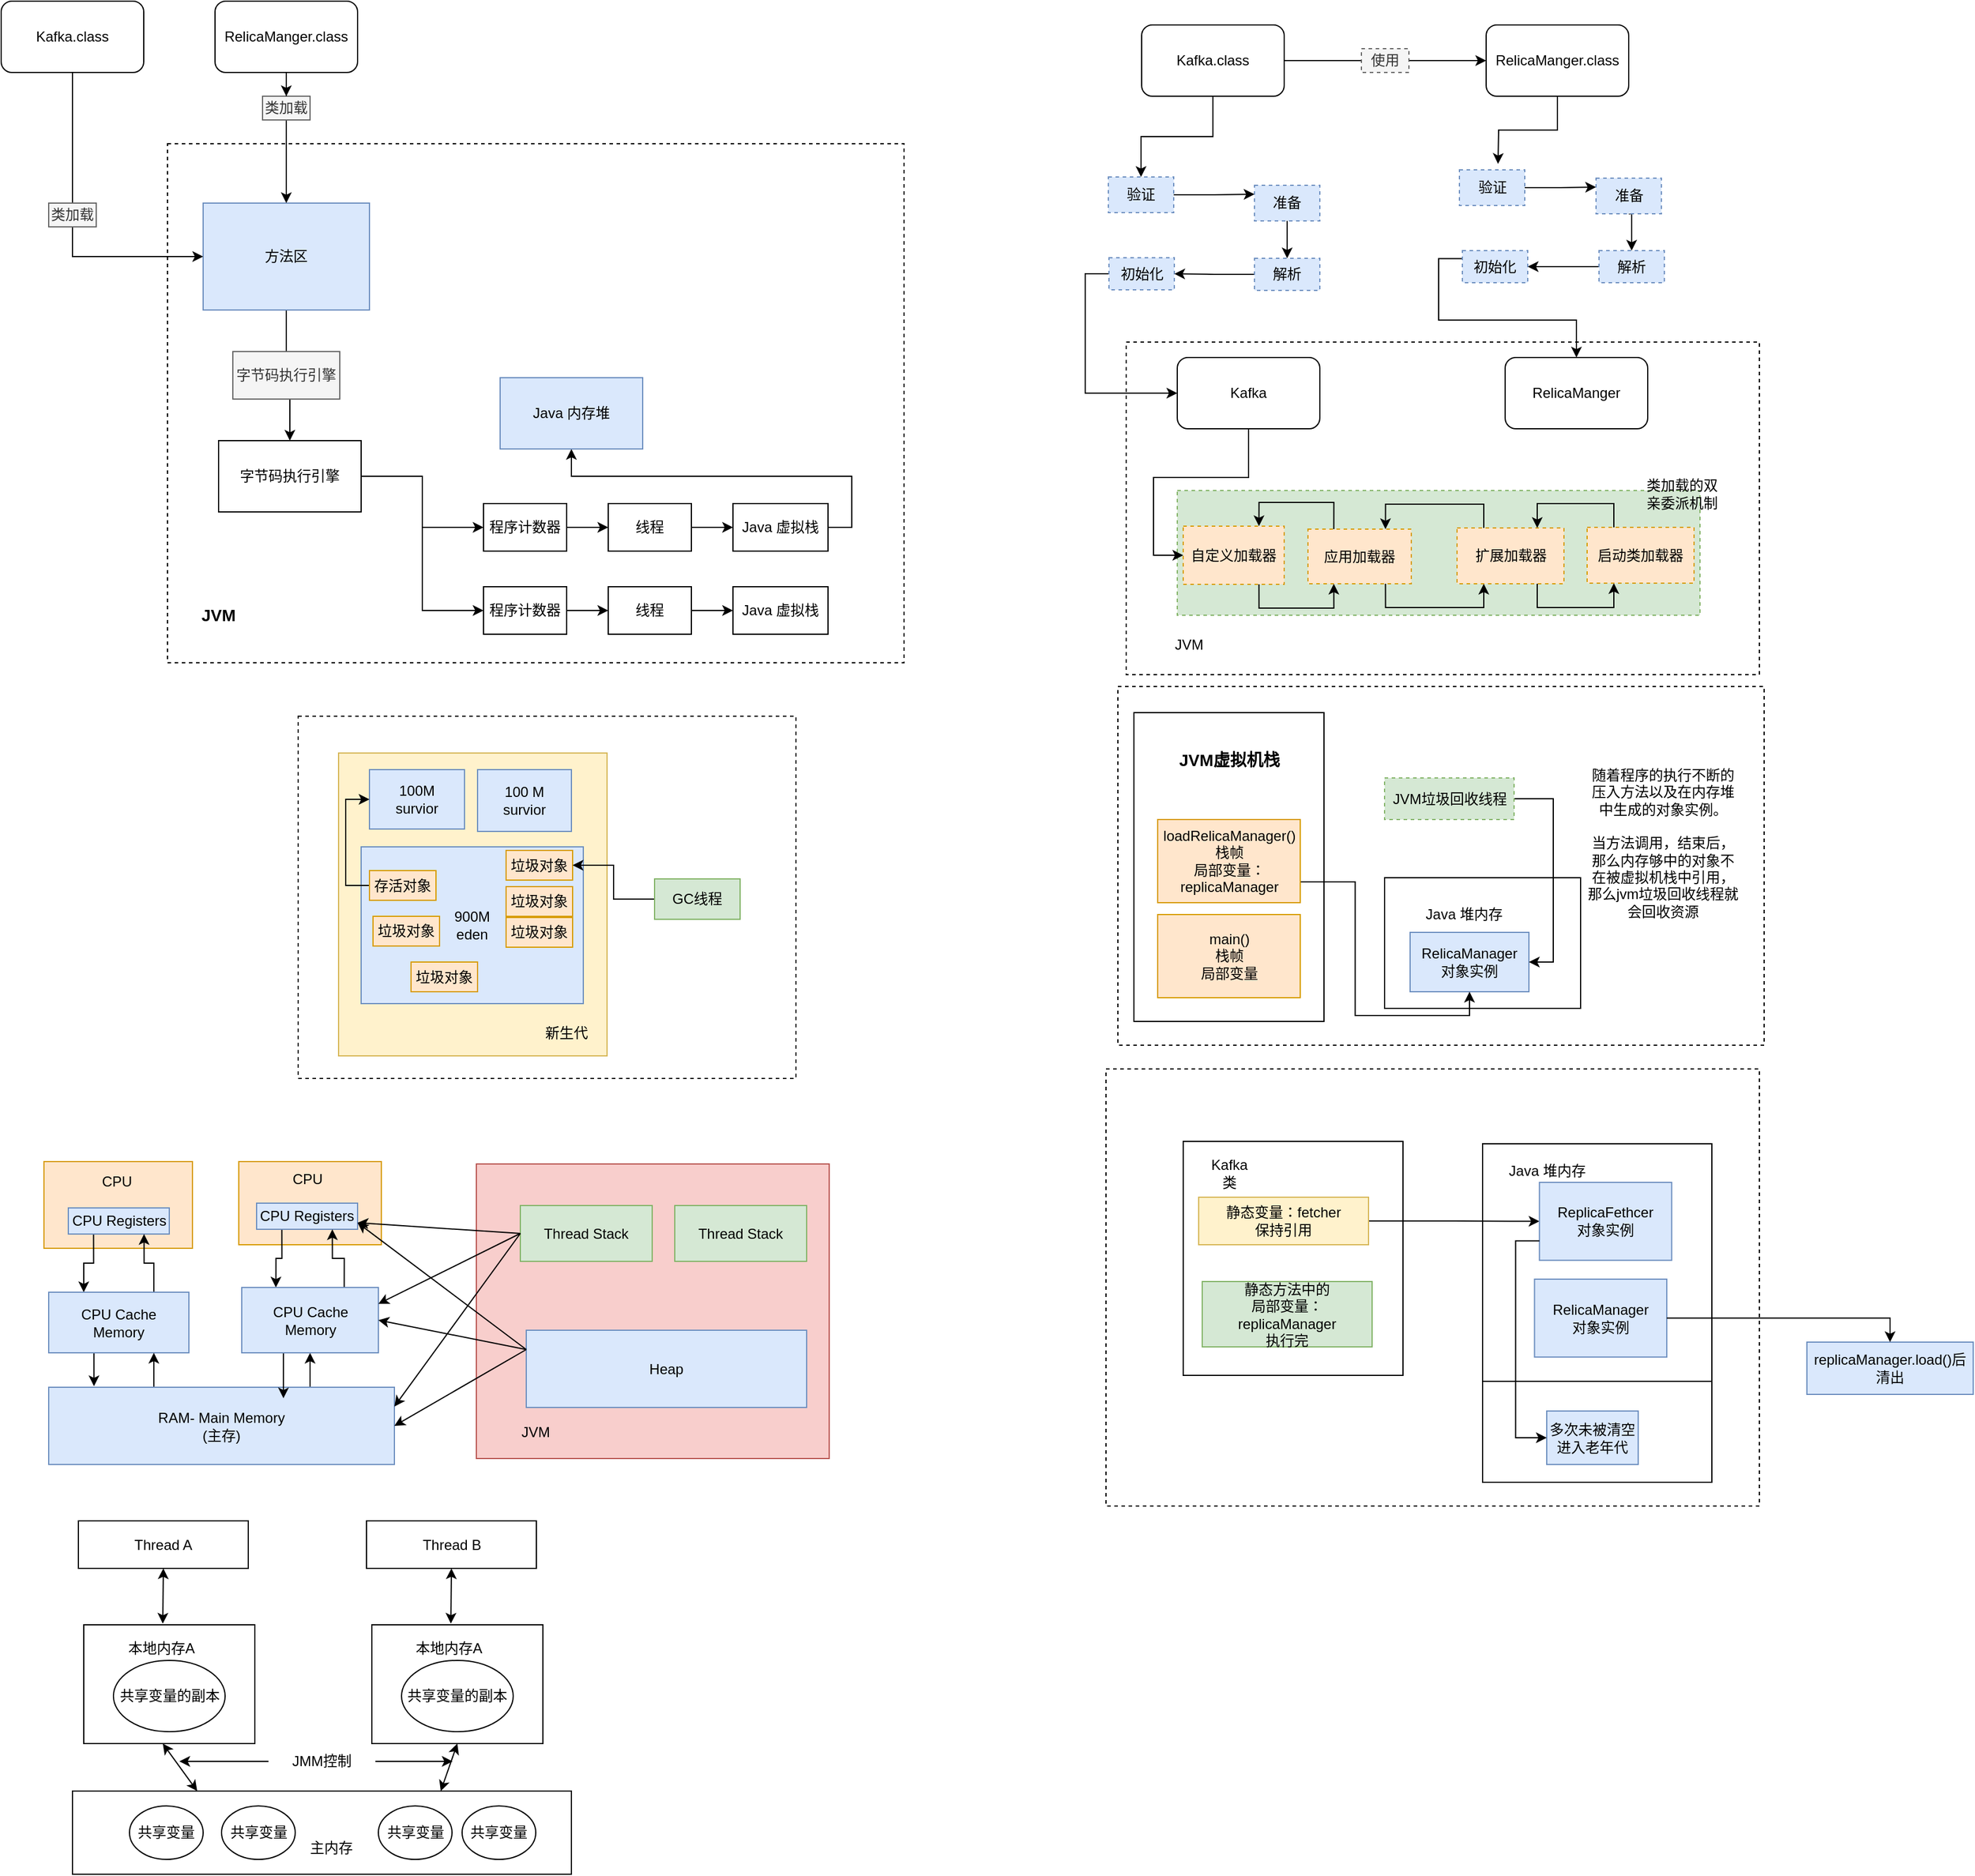 <mxfile version="12.1.3" type="github" pages="1">
  <diagram id="nuV3YyBKfKA6NCvVvVBF" name="Page-1">
    <mxGraphModel dx="616" dy="444" grid="1" gridSize="10" guides="1" tooltips="1" connect="1" arrows="1" fold="1" page="1" pageScale="1" pageWidth="827" pageHeight="1169" math="0" shadow="0">
      <root>
        <mxCell id="0"/>
        <mxCell id="1" parent="0"/>
        <mxCell id="nUHSZKiYhJN1PZcSTK5F-27" value="" style="rounded=0;whiteSpace=wrap;html=1;fillColor=#f8cecc;strokeColor=#b85450;" vertex="1" parent="1">
          <mxGeometry x="450" y="1042" width="297" height="248" as="geometry"/>
        </mxCell>
        <mxCell id="VSedIIYDRr0U9vCoaXdL-1" value="" style="rounded=0;whiteSpace=wrap;html=1;dashed=1;" parent="1" vertex="1">
          <mxGeometry x="980" y="962" width="550" height="368" as="geometry"/>
        </mxCell>
        <mxCell id="VSedIIYDRr0U9vCoaXdL-6" value="" style="rounded=0;whiteSpace=wrap;html=1;" parent="1" vertex="1">
          <mxGeometry x="1297" y="1025" width="193" height="200" as="geometry"/>
        </mxCell>
        <mxCell id="VSedIIYDRr0U9vCoaXdL-3" value="" style="rounded=0;whiteSpace=wrap;html=1;" parent="1" vertex="1">
          <mxGeometry x="1045" y="1023" width="185" height="197" as="geometry"/>
        </mxCell>
        <mxCell id="mIoYykTNzgDF6xmG_wsZ-85" value="" style="rounded=0;whiteSpace=wrap;html=1;dashed=1;" parent="1" vertex="1">
          <mxGeometry x="997" y="350" width="533" height="280" as="geometry"/>
        </mxCell>
        <mxCell id="mIoYykTNzgDF6xmG_wsZ-105" value="" style="rounded=0;whiteSpace=wrap;html=1;dashed=1;fillColor=#d5e8d4;strokeColor=#82b366;" parent="1" vertex="1">
          <mxGeometry x="1040" y="475" width="440" height="105" as="geometry"/>
        </mxCell>
        <mxCell id="mIoYykTNzgDF6xmG_wsZ-65" style="edgeStyle=orthogonalEdgeStyle;rounded=0;orthogonalLoop=1;jettySize=auto;html=1;exitX=1;exitY=0.5;exitDx=0;exitDy=0;" parent="1" source="mIoYykTNzgDF6xmG_wsZ-54" target="mIoYykTNzgDF6xmG_wsZ-55" edge="1">
          <mxGeometry relative="1" as="geometry"/>
        </mxCell>
        <mxCell id="mIoYykTNzgDF6xmG_wsZ-37" value="" style="rounded=0;whiteSpace=wrap;html=1;dashed=1;" parent="1" vertex="1">
          <mxGeometry x="990" y="640" width="544" height="302" as="geometry"/>
        </mxCell>
        <mxCell id="mIoYykTNzgDF6xmG_wsZ-43" value="" style="group" parent="1" vertex="1" connectable="0">
          <mxGeometry x="1213.5" y="802" width="165" height="110" as="geometry"/>
        </mxCell>
        <mxCell id="mIoYykTNzgDF6xmG_wsZ-34" value="" style="rounded=0;whiteSpace=wrap;html=1;" parent="mIoYykTNzgDF6xmG_wsZ-43" vertex="1">
          <mxGeometry x="1" y="-1" width="165" height="110" as="geometry"/>
        </mxCell>
        <mxCell id="mIoYykTNzgDF6xmG_wsZ-35" value="Java 堆内存" style="text;html=1;strokeColor=none;fillColor=none;align=center;verticalAlign=middle;whiteSpace=wrap;rounded=0;" parent="mIoYykTNzgDF6xmG_wsZ-43" vertex="1">
          <mxGeometry x="30" y="20" width="75" height="20" as="geometry"/>
        </mxCell>
        <mxCell id="mIoYykTNzgDF6xmG_wsZ-36" value="RelicaManager&lt;br&gt;对象实例" style="text;html=1;strokeColor=#6c8ebf;fillColor=#dae8fc;align=center;verticalAlign=middle;whiteSpace=wrap;rounded=0;" parent="mIoYykTNzgDF6xmG_wsZ-43" vertex="1">
          <mxGeometry x="22.5" y="45" width="100" height="50" as="geometry"/>
        </mxCell>
        <mxCell id="mIoYykTNzgDF6xmG_wsZ-1" value="" style="rounded=0;whiteSpace=wrap;html=1;dashed=1;" parent="1" vertex="1">
          <mxGeometry x="190" y="183" width="620" height="437" as="geometry"/>
        </mxCell>
        <mxCell id="mIoYykTNzgDF6xmG_wsZ-2" value="&lt;b&gt;&lt;font style=&quot;font-size: 14px&quot;&gt;JVM&lt;/font&gt;&lt;/b&gt;" style="text;html=1;strokeColor=none;fillColor=none;align=center;verticalAlign=middle;whiteSpace=wrap;rounded=0;" parent="1" vertex="1">
          <mxGeometry x="208" y="565" width="50" height="30" as="geometry"/>
        </mxCell>
        <mxCell id="mIoYykTNzgDF6xmG_wsZ-22" style="edgeStyle=orthogonalEdgeStyle;rounded=0;orthogonalLoop=1;jettySize=auto;html=1;exitX=0.5;exitY=1;exitDx=0;exitDy=0;entryX=0.5;entryY=0;entryDx=0;entryDy=0;" parent="1" source="mIoYykTNzgDF6xmG_wsZ-3" target="mIoYykTNzgDF6xmG_wsZ-4" edge="1">
          <mxGeometry relative="1" as="geometry"/>
        </mxCell>
        <mxCell id="mIoYykTNzgDF6xmG_wsZ-3" value="方法区" style="rounded=0;whiteSpace=wrap;html=1;fillColor=#dae8fc;strokeColor=#6c8ebf;" parent="1" vertex="1">
          <mxGeometry x="220" y="233" width="140" height="90" as="geometry"/>
        </mxCell>
        <mxCell id="mIoYykTNzgDF6xmG_wsZ-23" style="edgeStyle=orthogonalEdgeStyle;rounded=0;orthogonalLoop=1;jettySize=auto;html=1;exitX=1;exitY=0.5;exitDx=0;exitDy=0;entryX=0;entryY=0.5;entryDx=0;entryDy=0;" parent="1" source="mIoYykTNzgDF6xmG_wsZ-4" target="mIoYykTNzgDF6xmG_wsZ-5" edge="1">
          <mxGeometry relative="1" as="geometry"/>
        </mxCell>
        <mxCell id="mIoYykTNzgDF6xmG_wsZ-24" style="edgeStyle=orthogonalEdgeStyle;rounded=0;orthogonalLoop=1;jettySize=auto;html=1;exitX=1;exitY=0.5;exitDx=0;exitDy=0;entryX=0;entryY=0.5;entryDx=0;entryDy=0;" parent="1" source="mIoYykTNzgDF6xmG_wsZ-4" target="mIoYykTNzgDF6xmG_wsZ-6" edge="1">
          <mxGeometry relative="1" as="geometry"/>
        </mxCell>
        <mxCell id="mIoYykTNzgDF6xmG_wsZ-4" value="字节码执行引擎" style="rounded=0;whiteSpace=wrap;html=1;" parent="1" vertex="1">
          <mxGeometry x="233" y="433" width="120" height="60" as="geometry"/>
        </mxCell>
        <mxCell id="mIoYykTNzgDF6xmG_wsZ-25" style="edgeStyle=orthogonalEdgeStyle;rounded=0;orthogonalLoop=1;jettySize=auto;html=1;exitX=1;exitY=0.5;exitDx=0;exitDy=0;entryX=0;entryY=0.5;entryDx=0;entryDy=0;" parent="1" source="mIoYykTNzgDF6xmG_wsZ-5" target="mIoYykTNzgDF6xmG_wsZ-7" edge="1">
          <mxGeometry relative="1" as="geometry"/>
        </mxCell>
        <mxCell id="mIoYykTNzgDF6xmG_wsZ-5" value="程序计数器" style="rounded=0;whiteSpace=wrap;html=1;" parent="1" vertex="1">
          <mxGeometry x="456" y="486" width="70" height="40" as="geometry"/>
        </mxCell>
        <mxCell id="mIoYykTNzgDF6xmG_wsZ-27" style="edgeStyle=orthogonalEdgeStyle;rounded=0;orthogonalLoop=1;jettySize=auto;html=1;exitX=1;exitY=0.5;exitDx=0;exitDy=0;entryX=0;entryY=0.5;entryDx=0;entryDy=0;" parent="1" source="mIoYykTNzgDF6xmG_wsZ-6" target="mIoYykTNzgDF6xmG_wsZ-9" edge="1">
          <mxGeometry relative="1" as="geometry"/>
        </mxCell>
        <mxCell id="mIoYykTNzgDF6xmG_wsZ-6" value="程序计数器" style="rounded=0;whiteSpace=wrap;html=1;" parent="1" vertex="1">
          <mxGeometry x="456" y="556" width="70" height="40" as="geometry"/>
        </mxCell>
        <mxCell id="mIoYykTNzgDF6xmG_wsZ-26" style="edgeStyle=orthogonalEdgeStyle;rounded=0;orthogonalLoop=1;jettySize=auto;html=1;exitX=1;exitY=0.5;exitDx=0;exitDy=0;entryX=0;entryY=0.5;entryDx=0;entryDy=0;" parent="1" source="mIoYykTNzgDF6xmG_wsZ-7" target="mIoYykTNzgDF6xmG_wsZ-8" edge="1">
          <mxGeometry relative="1" as="geometry"/>
        </mxCell>
        <mxCell id="mIoYykTNzgDF6xmG_wsZ-7" value="线程" style="rounded=0;whiteSpace=wrap;html=1;" parent="1" vertex="1">
          <mxGeometry x="561" y="486" width="70" height="40" as="geometry"/>
        </mxCell>
        <mxCell id="mIoYykTNzgDF6xmG_wsZ-29" style="edgeStyle=orthogonalEdgeStyle;rounded=0;orthogonalLoop=1;jettySize=auto;html=1;exitX=1;exitY=0.5;exitDx=0;exitDy=0;entryX=0.5;entryY=1;entryDx=0;entryDy=0;" parent="1" source="mIoYykTNzgDF6xmG_wsZ-8" target="mIoYykTNzgDF6xmG_wsZ-11" edge="1">
          <mxGeometry relative="1" as="geometry"/>
        </mxCell>
        <mxCell id="mIoYykTNzgDF6xmG_wsZ-8" value="Java 虚拟栈" style="rounded=0;whiteSpace=wrap;html=1;" parent="1" vertex="1">
          <mxGeometry x="666" y="486" width="80" height="40" as="geometry"/>
        </mxCell>
        <mxCell id="mIoYykTNzgDF6xmG_wsZ-28" style="edgeStyle=orthogonalEdgeStyle;rounded=0;orthogonalLoop=1;jettySize=auto;html=1;exitX=1;exitY=0.5;exitDx=0;exitDy=0;entryX=0;entryY=0.5;entryDx=0;entryDy=0;" parent="1" source="mIoYykTNzgDF6xmG_wsZ-9" target="mIoYykTNzgDF6xmG_wsZ-10" edge="1">
          <mxGeometry relative="1" as="geometry"/>
        </mxCell>
        <mxCell id="mIoYykTNzgDF6xmG_wsZ-9" value="线程" style="rounded=0;whiteSpace=wrap;html=1;" parent="1" vertex="1">
          <mxGeometry x="561" y="556" width="70" height="40" as="geometry"/>
        </mxCell>
        <mxCell id="mIoYykTNzgDF6xmG_wsZ-10" value="Java 虚拟栈" style="rounded=0;whiteSpace=wrap;html=1;" parent="1" vertex="1">
          <mxGeometry x="666" y="556" width="80" height="40" as="geometry"/>
        </mxCell>
        <mxCell id="mIoYykTNzgDF6xmG_wsZ-11" value="Java 内存堆" style="rounded=0;whiteSpace=wrap;html=1;fillColor=#dae8fc;strokeColor=#6c8ebf;" parent="1" vertex="1">
          <mxGeometry x="470" y="380" width="120" height="60" as="geometry"/>
        </mxCell>
        <mxCell id="mIoYykTNzgDF6xmG_wsZ-14" style="edgeStyle=orthogonalEdgeStyle;rounded=0;orthogonalLoop=1;jettySize=auto;html=1;exitX=0.5;exitY=1;exitDx=0;exitDy=0;entryX=0;entryY=0.5;entryDx=0;entryDy=0;" parent="1" source="mIoYykTNzgDF6xmG_wsZ-12" target="mIoYykTNzgDF6xmG_wsZ-3" edge="1">
          <mxGeometry relative="1" as="geometry"/>
        </mxCell>
        <mxCell id="mIoYykTNzgDF6xmG_wsZ-12" value="Kafka.class" style="rounded=1;whiteSpace=wrap;html=1;" parent="1" vertex="1">
          <mxGeometry x="50" y="63" width="120" height="60" as="geometry"/>
        </mxCell>
        <mxCell id="mIoYykTNzgDF6xmG_wsZ-15" style="edgeStyle=orthogonalEdgeStyle;rounded=0;orthogonalLoop=1;jettySize=auto;html=1;exitX=0.5;exitY=1;exitDx=0;exitDy=0;" parent="1" source="mIoYykTNzgDF6xmG_wsZ-18" target="mIoYykTNzgDF6xmG_wsZ-3" edge="1">
          <mxGeometry relative="1" as="geometry"/>
        </mxCell>
        <mxCell id="mIoYykTNzgDF6xmG_wsZ-13" value="RelicaManger.class" style="rounded=1;whiteSpace=wrap;html=1;" parent="1" vertex="1">
          <mxGeometry x="230" y="63" width="120" height="60" as="geometry"/>
        </mxCell>
        <mxCell id="mIoYykTNzgDF6xmG_wsZ-17" value="类加载" style="text;html=1;align=center;verticalAlign=middle;whiteSpace=wrap;rounded=0;fillColor=#f5f5f5;strokeColor=#666666;fontColor=#333333;" parent="1" vertex="1">
          <mxGeometry x="90" y="233" width="40" height="20" as="geometry"/>
        </mxCell>
        <mxCell id="mIoYykTNzgDF6xmG_wsZ-18" value="类加载" style="text;html=1;align=center;verticalAlign=middle;whiteSpace=wrap;rounded=0;fillColor=#f5f5f5;strokeColor=#666666;fontColor=#333333;" parent="1" vertex="1">
          <mxGeometry x="270" y="143" width="40" height="20" as="geometry"/>
        </mxCell>
        <mxCell id="mIoYykTNzgDF6xmG_wsZ-20" style="edgeStyle=orthogonalEdgeStyle;rounded=0;orthogonalLoop=1;jettySize=auto;html=1;exitX=0.5;exitY=1;exitDx=0;exitDy=0;" parent="1" source="mIoYykTNzgDF6xmG_wsZ-13" target="mIoYykTNzgDF6xmG_wsZ-18" edge="1">
          <mxGeometry relative="1" as="geometry">
            <mxPoint x="290" y="123" as="sourcePoint"/>
            <mxPoint x="290" y="233" as="targetPoint"/>
          </mxGeometry>
        </mxCell>
        <mxCell id="mIoYykTNzgDF6xmG_wsZ-21" value="字节码执行引擎" style="text;html=1;strokeColor=#666666;fillColor=#f5f5f5;align=center;verticalAlign=middle;whiteSpace=wrap;rounded=0;fontColor=#333333;" parent="1" vertex="1">
          <mxGeometry x="245" y="358" width="90" height="40" as="geometry"/>
        </mxCell>
        <mxCell id="mIoYykTNzgDF6xmG_wsZ-31" value="" style="rounded=0;whiteSpace=wrap;html=1;" parent="1" vertex="1">
          <mxGeometry x="1003.5" y="662" width="160" height="260" as="geometry"/>
        </mxCell>
        <mxCell id="mIoYykTNzgDF6xmG_wsZ-39" style="edgeStyle=orthogonalEdgeStyle;rounded=0;orthogonalLoop=1;jettySize=auto;html=1;exitX=1;exitY=0.75;exitDx=0;exitDy=0;entryX=0.5;entryY=1;entryDx=0;entryDy=0;" parent="1" source="mIoYykTNzgDF6xmG_wsZ-32" target="mIoYykTNzgDF6xmG_wsZ-36" edge="1">
          <mxGeometry relative="1" as="geometry"/>
        </mxCell>
        <mxCell id="mIoYykTNzgDF6xmG_wsZ-32" value="loadRelicaManager()&lt;br&gt;栈帧&lt;br&gt;局部变量：replicaManager" style="text;html=1;strokeColor=#d79b00;fillColor=#ffe6cc;align=center;verticalAlign=middle;whiteSpace=wrap;rounded=0;" parent="1" vertex="1">
          <mxGeometry x="1023.5" y="752" width="120" height="70" as="geometry"/>
        </mxCell>
        <mxCell id="mIoYykTNzgDF6xmG_wsZ-33" value="main()&lt;br&gt;栈帧&lt;br&gt;局部变量" style="text;html=1;strokeColor=#d79b00;fillColor=#ffe6cc;align=center;verticalAlign=middle;whiteSpace=wrap;rounded=0;" parent="1" vertex="1">
          <mxGeometry x="1023.5" y="832" width="120" height="70" as="geometry"/>
        </mxCell>
        <mxCell id="mIoYykTNzgDF6xmG_wsZ-46" style="edgeStyle=orthogonalEdgeStyle;rounded=0;orthogonalLoop=1;jettySize=auto;html=1;entryX=1;entryY=0.5;entryDx=0;entryDy=0;" parent="1" source="mIoYykTNzgDF6xmG_wsZ-44" target="mIoYykTNzgDF6xmG_wsZ-36" edge="1">
          <mxGeometry relative="1" as="geometry">
            <Array as="points">
              <mxPoint x="1356.5" y="735"/>
              <mxPoint x="1356.5" y="872"/>
            </Array>
          </mxGeometry>
        </mxCell>
        <mxCell id="mIoYykTNzgDF6xmG_wsZ-44" value="JVM垃圾回收线程" style="text;html=1;strokeColor=#82b366;fillColor=#d5e8d4;align=center;verticalAlign=middle;whiteSpace=wrap;rounded=0;dashed=1;" parent="1" vertex="1">
          <mxGeometry x="1214.5" y="717" width="109" height="35" as="geometry"/>
        </mxCell>
        <mxCell id="mIoYykTNzgDF6xmG_wsZ-49" value="随着程序的执行不断的压入方法以及在内存堆中生成的对象实例。&lt;br&gt;&lt;br&gt;当方法调用，结束后，那么内存够中的对象不在被虚拟机栈中引用，那么jvm垃圾回收线程就会回收资源" style="text;html=1;strokeColor=none;fillColor=none;align=center;verticalAlign=middle;whiteSpace=wrap;rounded=0;dashed=1;" parent="1" vertex="1">
          <mxGeometry x="1383.5" y="682" width="130" height="180" as="geometry"/>
        </mxCell>
        <mxCell id="mIoYykTNzgDF6xmG_wsZ-52" value="&lt;b&gt;&lt;font style=&quot;font-size: 14px&quot;&gt;JVM虚拟机栈&lt;/font&gt;&lt;/b&gt;" style="text;html=1;strokeColor=none;fillColor=none;align=center;verticalAlign=middle;whiteSpace=wrap;rounded=0;dashed=1;" parent="1" vertex="1">
          <mxGeometry x="1038.5" y="684.5" width="90" height="35" as="geometry"/>
        </mxCell>
        <mxCell id="mIoYykTNzgDF6xmG_wsZ-67" style="edgeStyle=orthogonalEdgeStyle;rounded=0;orthogonalLoop=1;jettySize=auto;html=1;exitX=0.5;exitY=1;exitDx=0;exitDy=0;entryX=0.5;entryY=0;entryDx=0;entryDy=0;" parent="1" source="mIoYykTNzgDF6xmG_wsZ-54" target="mIoYykTNzgDF6xmG_wsZ-57" edge="1">
          <mxGeometry relative="1" as="geometry"/>
        </mxCell>
        <mxCell id="mIoYykTNzgDF6xmG_wsZ-54" value="Kafka.class" style="rounded=1;whiteSpace=wrap;html=1;" parent="1" vertex="1">
          <mxGeometry x="1010" y="83" width="120" height="60" as="geometry"/>
        </mxCell>
        <mxCell id="mIoYykTNzgDF6xmG_wsZ-84" style="edgeStyle=orthogonalEdgeStyle;rounded=0;orthogonalLoop=1;jettySize=auto;html=1;exitX=0.5;exitY=1;exitDx=0;exitDy=0;" parent="1" source="mIoYykTNzgDF6xmG_wsZ-55" edge="1">
          <mxGeometry relative="1" as="geometry">
            <mxPoint x="1310" y="200" as="targetPoint"/>
          </mxGeometry>
        </mxCell>
        <mxCell id="mIoYykTNzgDF6xmG_wsZ-55" value="RelicaManger.class" style="rounded=1;whiteSpace=wrap;html=1;" parent="1" vertex="1">
          <mxGeometry x="1300" y="83" width="120" height="60" as="geometry"/>
        </mxCell>
        <mxCell id="mIoYykTNzgDF6xmG_wsZ-69" style="edgeStyle=orthogonalEdgeStyle;rounded=0;orthogonalLoop=1;jettySize=auto;html=1;exitX=1;exitY=0.5;exitDx=0;exitDy=0;entryX=0;entryY=0.25;entryDx=0;entryDy=0;" parent="1" source="mIoYykTNzgDF6xmG_wsZ-57" target="mIoYykTNzgDF6xmG_wsZ-61" edge="1">
          <mxGeometry relative="1" as="geometry"/>
        </mxCell>
        <mxCell id="mIoYykTNzgDF6xmG_wsZ-57" value="验证" style="text;html=1;strokeColor=#6c8ebf;fillColor=#dae8fc;align=center;verticalAlign=middle;whiteSpace=wrap;rounded=0;dashed=1;" parent="1" vertex="1">
          <mxGeometry x="982" y="211" width="55" height="30" as="geometry"/>
        </mxCell>
        <mxCell id="mIoYykTNzgDF6xmG_wsZ-70" style="edgeStyle=orthogonalEdgeStyle;rounded=0;orthogonalLoop=1;jettySize=auto;html=1;exitX=0.5;exitY=1;exitDx=0;exitDy=0;entryX=0.5;entryY=0;entryDx=0;entryDy=0;" parent="1" source="mIoYykTNzgDF6xmG_wsZ-61" target="mIoYykTNzgDF6xmG_wsZ-62" edge="1">
          <mxGeometry relative="1" as="geometry"/>
        </mxCell>
        <mxCell id="mIoYykTNzgDF6xmG_wsZ-61" value="准备" style="text;html=1;strokeColor=#6c8ebf;fillColor=#dae8fc;align=center;verticalAlign=middle;whiteSpace=wrap;rounded=0;dashed=1;" parent="1" vertex="1">
          <mxGeometry x="1105" y="218" width="55" height="30" as="geometry"/>
        </mxCell>
        <mxCell id="mIoYykTNzgDF6xmG_wsZ-73" style="edgeStyle=orthogonalEdgeStyle;rounded=0;orthogonalLoop=1;jettySize=auto;html=1;exitX=0;exitY=0.5;exitDx=0;exitDy=0;" parent="1" source="mIoYykTNzgDF6xmG_wsZ-62" target="mIoYykTNzgDF6xmG_wsZ-63" edge="1">
          <mxGeometry relative="1" as="geometry"/>
        </mxCell>
        <mxCell id="mIoYykTNzgDF6xmG_wsZ-62" value="解析" style="text;html=1;strokeColor=#6c8ebf;fillColor=#dae8fc;align=center;verticalAlign=middle;whiteSpace=wrap;rounded=0;dashed=1;" parent="1" vertex="1">
          <mxGeometry x="1105" y="279.5" width="55" height="27" as="geometry"/>
        </mxCell>
        <mxCell id="mIoYykTNzgDF6xmG_wsZ-89" style="edgeStyle=orthogonalEdgeStyle;rounded=0;orthogonalLoop=1;jettySize=auto;html=1;exitX=0;exitY=0.5;exitDx=0;exitDy=0;entryX=0;entryY=0.5;entryDx=0;entryDy=0;" parent="1" source="mIoYykTNzgDF6xmG_wsZ-63" target="mIoYykTNzgDF6xmG_wsZ-87" edge="1">
          <mxGeometry relative="1" as="geometry">
            <mxPoint x="1030" y="380" as="targetPoint"/>
          </mxGeometry>
        </mxCell>
        <mxCell id="mIoYykTNzgDF6xmG_wsZ-63" value="初始化" style="text;html=1;strokeColor=#6c8ebf;fillColor=#dae8fc;align=center;verticalAlign=middle;whiteSpace=wrap;rounded=0;dashed=1;" parent="1" vertex="1">
          <mxGeometry x="982.5" y="279" width="55" height="27" as="geometry"/>
        </mxCell>
        <mxCell id="mIoYykTNzgDF6xmG_wsZ-64" value="使用" style="text;html=1;align=center;verticalAlign=middle;whiteSpace=wrap;rounded=0;dashed=1;fillColor=#f5f5f5;strokeColor=#666666;fontColor=#333333;" parent="1" vertex="1">
          <mxGeometry x="1195" y="103" width="40" height="20" as="geometry"/>
        </mxCell>
        <mxCell id="mIoYykTNzgDF6xmG_wsZ-77" style="edgeStyle=orthogonalEdgeStyle;rounded=0;orthogonalLoop=1;jettySize=auto;html=1;exitX=1;exitY=0.5;exitDx=0;exitDy=0;entryX=0;entryY=0.25;entryDx=0;entryDy=0;" parent="1" source="mIoYykTNzgDF6xmG_wsZ-78" target="mIoYykTNzgDF6xmG_wsZ-80" edge="1">
          <mxGeometry relative="1" as="geometry"/>
        </mxCell>
        <mxCell id="mIoYykTNzgDF6xmG_wsZ-78" value="验证" style="text;html=1;strokeColor=#6c8ebf;fillColor=#dae8fc;align=center;verticalAlign=middle;whiteSpace=wrap;rounded=0;dashed=1;" parent="1" vertex="1">
          <mxGeometry x="1277.5" y="205" width="55" height="30" as="geometry"/>
        </mxCell>
        <mxCell id="mIoYykTNzgDF6xmG_wsZ-79" style="edgeStyle=orthogonalEdgeStyle;rounded=0;orthogonalLoop=1;jettySize=auto;html=1;exitX=0.5;exitY=1;exitDx=0;exitDy=0;entryX=0.5;entryY=0;entryDx=0;entryDy=0;" parent="1" source="mIoYykTNzgDF6xmG_wsZ-80" target="mIoYykTNzgDF6xmG_wsZ-82" edge="1">
          <mxGeometry relative="1" as="geometry"/>
        </mxCell>
        <mxCell id="mIoYykTNzgDF6xmG_wsZ-80" value="准备" style="text;html=1;strokeColor=#6c8ebf;fillColor=#dae8fc;align=center;verticalAlign=middle;whiteSpace=wrap;rounded=0;dashed=1;" parent="1" vertex="1">
          <mxGeometry x="1392.5" y="212" width="55" height="30" as="geometry"/>
        </mxCell>
        <mxCell id="mIoYykTNzgDF6xmG_wsZ-81" style="edgeStyle=orthogonalEdgeStyle;rounded=0;orthogonalLoop=1;jettySize=auto;html=1;exitX=0;exitY=0.5;exitDx=0;exitDy=0;" parent="1" source="mIoYykTNzgDF6xmG_wsZ-82" target="mIoYykTNzgDF6xmG_wsZ-83" edge="1">
          <mxGeometry relative="1" as="geometry"/>
        </mxCell>
        <mxCell id="mIoYykTNzgDF6xmG_wsZ-82" value="解析" style="text;html=1;strokeColor=#6c8ebf;fillColor=#dae8fc;align=center;verticalAlign=middle;whiteSpace=wrap;rounded=0;dashed=1;" parent="1" vertex="1">
          <mxGeometry x="1395" y="273" width="55" height="27" as="geometry"/>
        </mxCell>
        <mxCell id="mIoYykTNzgDF6xmG_wsZ-90" style="edgeStyle=orthogonalEdgeStyle;rounded=0;orthogonalLoop=1;jettySize=auto;html=1;exitX=0;exitY=0.25;exitDx=0;exitDy=0;" parent="1" source="mIoYykTNzgDF6xmG_wsZ-83" target="mIoYykTNzgDF6xmG_wsZ-88" edge="1">
          <mxGeometry relative="1" as="geometry"/>
        </mxCell>
        <mxCell id="mIoYykTNzgDF6xmG_wsZ-83" value="初始化" style="text;html=1;strokeColor=#6c8ebf;fillColor=#dae8fc;align=center;verticalAlign=middle;whiteSpace=wrap;rounded=0;dashed=1;" parent="1" vertex="1">
          <mxGeometry x="1280" y="273" width="55" height="27" as="geometry"/>
        </mxCell>
        <mxCell id="mIoYykTNzgDF6xmG_wsZ-97" style="edgeStyle=orthogonalEdgeStyle;rounded=0;orthogonalLoop=1;jettySize=auto;html=1;exitX=0.5;exitY=1;exitDx=0;exitDy=0;entryX=0;entryY=0.5;entryDx=0;entryDy=0;" parent="1" source="mIoYykTNzgDF6xmG_wsZ-87" target="mIoYykTNzgDF6xmG_wsZ-91" edge="1">
          <mxGeometry relative="1" as="geometry"/>
        </mxCell>
        <mxCell id="mIoYykTNzgDF6xmG_wsZ-87" value="Kafka" style="rounded=1;whiteSpace=wrap;html=1;" parent="1" vertex="1">
          <mxGeometry x="1040" y="363" width="120" height="60" as="geometry"/>
        </mxCell>
        <mxCell id="mIoYykTNzgDF6xmG_wsZ-88" value="RelicaManger" style="rounded=1;whiteSpace=wrap;html=1;" parent="1" vertex="1">
          <mxGeometry x="1316" y="363" width="120" height="60" as="geometry"/>
        </mxCell>
        <mxCell id="mIoYykTNzgDF6xmG_wsZ-99" style="edgeStyle=orthogonalEdgeStyle;rounded=0;orthogonalLoop=1;jettySize=auto;html=1;exitX=0.75;exitY=1;exitDx=0;exitDy=0;entryX=0.25;entryY=1;entryDx=0;entryDy=0;" parent="1" source="mIoYykTNzgDF6xmG_wsZ-91" target="mIoYykTNzgDF6xmG_wsZ-92" edge="1">
          <mxGeometry relative="1" as="geometry"/>
        </mxCell>
        <mxCell id="mIoYykTNzgDF6xmG_wsZ-91" value="自定义加载器" style="rounded=0;whiteSpace=wrap;html=1;dashed=1;fillColor=#ffe6cc;strokeColor=#d79b00;" parent="1" vertex="1">
          <mxGeometry x="1045" y="505" width="85" height="49" as="geometry"/>
        </mxCell>
        <mxCell id="mIoYykTNzgDF6xmG_wsZ-100" style="edgeStyle=orthogonalEdgeStyle;rounded=0;orthogonalLoop=1;jettySize=auto;html=1;exitX=0.75;exitY=1;exitDx=0;exitDy=0;entryX=0.25;entryY=1;entryDx=0;entryDy=0;" parent="1" source="mIoYykTNzgDF6xmG_wsZ-92" target="mIoYykTNzgDF6xmG_wsZ-93" edge="1">
          <mxGeometry relative="1" as="geometry"/>
        </mxCell>
        <mxCell id="mIoYykTNzgDF6xmG_wsZ-104" style="edgeStyle=orthogonalEdgeStyle;rounded=0;orthogonalLoop=1;jettySize=auto;html=1;exitX=0.25;exitY=0;exitDx=0;exitDy=0;entryX=0.75;entryY=0;entryDx=0;entryDy=0;" parent="1" source="mIoYykTNzgDF6xmG_wsZ-92" target="mIoYykTNzgDF6xmG_wsZ-91" edge="1">
          <mxGeometry relative="1" as="geometry"/>
        </mxCell>
        <mxCell id="mIoYykTNzgDF6xmG_wsZ-92" value="应用加载器" style="rounded=0;whiteSpace=wrap;html=1;dashed=1;fillColor=#ffe6cc;strokeColor=#d79b00;" parent="1" vertex="1">
          <mxGeometry x="1150" y="507.5" width="87" height="46" as="geometry"/>
        </mxCell>
        <mxCell id="mIoYykTNzgDF6xmG_wsZ-101" style="edgeStyle=orthogonalEdgeStyle;rounded=0;orthogonalLoop=1;jettySize=auto;html=1;exitX=0.75;exitY=1;exitDx=0;exitDy=0;entryX=0.25;entryY=1;entryDx=0;entryDy=0;" parent="1" source="mIoYykTNzgDF6xmG_wsZ-93" target="mIoYykTNzgDF6xmG_wsZ-94" edge="1">
          <mxGeometry relative="1" as="geometry"/>
        </mxCell>
        <mxCell id="mIoYykTNzgDF6xmG_wsZ-103" style="edgeStyle=orthogonalEdgeStyle;rounded=0;orthogonalLoop=1;jettySize=auto;html=1;exitX=0.25;exitY=0;exitDx=0;exitDy=0;entryX=0.75;entryY=0;entryDx=0;entryDy=0;" parent="1" source="mIoYykTNzgDF6xmG_wsZ-93" target="mIoYykTNzgDF6xmG_wsZ-92" edge="1">
          <mxGeometry relative="1" as="geometry"/>
        </mxCell>
        <mxCell id="mIoYykTNzgDF6xmG_wsZ-93" value="扩展加载器" style="rounded=0;whiteSpace=wrap;html=1;dashed=1;fillColor=#ffe6cc;strokeColor=#d79b00;" parent="1" vertex="1">
          <mxGeometry x="1275.5" y="506.5" width="90" height="47" as="geometry"/>
        </mxCell>
        <mxCell id="mIoYykTNzgDF6xmG_wsZ-102" style="edgeStyle=orthogonalEdgeStyle;rounded=0;orthogonalLoop=1;jettySize=auto;html=1;exitX=0.25;exitY=0;exitDx=0;exitDy=0;entryX=0.75;entryY=0;entryDx=0;entryDy=0;" parent="1" source="mIoYykTNzgDF6xmG_wsZ-94" target="mIoYykTNzgDF6xmG_wsZ-93" edge="1">
          <mxGeometry relative="1" as="geometry"/>
        </mxCell>
        <mxCell id="mIoYykTNzgDF6xmG_wsZ-94" value="启动类加载器" style="rounded=0;whiteSpace=wrap;html=1;dashed=1;fillColor=#ffe6cc;strokeColor=#d79b00;" parent="1" vertex="1">
          <mxGeometry x="1385" y="506" width="90" height="47" as="geometry"/>
        </mxCell>
        <mxCell id="mIoYykTNzgDF6xmG_wsZ-95" value="JVM" style="text;html=1;strokeColor=none;fillColor=none;align=center;verticalAlign=middle;whiteSpace=wrap;rounded=0;dashed=1;" parent="1" vertex="1">
          <mxGeometry x="1030" y="595" width="40" height="20" as="geometry"/>
        </mxCell>
        <mxCell id="mIoYykTNzgDF6xmG_wsZ-106" value="类加载的双亲委派机制" style="text;html=1;strokeColor=none;fillColor=none;align=center;verticalAlign=middle;whiteSpace=wrap;rounded=0;dashed=1;" parent="1" vertex="1">
          <mxGeometry x="1430" y="463" width="70" height="30" as="geometry"/>
        </mxCell>
        <mxCell id="VSedIIYDRr0U9vCoaXdL-12" style="edgeStyle=orthogonalEdgeStyle;rounded=0;orthogonalLoop=1;jettySize=auto;html=1;exitX=1;exitY=0.5;exitDx=0;exitDy=0;" parent="1" source="VSedIIYDRr0U9vCoaXdL-2" target="VSedIIYDRr0U9vCoaXdL-9" edge="1">
          <mxGeometry relative="1" as="geometry"/>
        </mxCell>
        <mxCell id="VSedIIYDRr0U9vCoaXdL-2" value="静态变量：fetcher&lt;br&gt;保持引用" style="rounded=0;whiteSpace=wrap;html=1;fillColor=#fff2cc;strokeColor=#d6b656;" parent="1" vertex="1">
          <mxGeometry x="1058" y="1070" width="143" height="40" as="geometry"/>
        </mxCell>
        <mxCell id="VSedIIYDRr0U9vCoaXdL-4" value="静态方法中的&lt;br&gt;局部变量：replicaManager&lt;br&gt;执行完&lt;br&gt;" style="rounded=0;whiteSpace=wrap;html=1;fillColor=#d5e8d4;strokeColor=#82b366;" parent="1" vertex="1">
          <mxGeometry x="1061" y="1141" width="143" height="55" as="geometry"/>
        </mxCell>
        <mxCell id="VSedIIYDRr0U9vCoaXdL-5" value="" style="group" parent="1" vertex="1" connectable="0">
          <mxGeometry x="1300" y="1030" width="200" height="200" as="geometry"/>
        </mxCell>
        <mxCell id="VSedIIYDRr0U9vCoaXdL-7" value="Java 堆内存" style="text;html=1;strokeColor=none;fillColor=none;align=center;verticalAlign=middle;whiteSpace=wrap;rounded=0;" parent="VSedIIYDRr0U9vCoaXdL-5" vertex="1">
          <mxGeometry x="5.663" y="-0.19" width="90.909" height="36.364" as="geometry"/>
        </mxCell>
        <mxCell id="VSedIIYDRr0U9vCoaXdL-8" value="RelicaManager&lt;br&gt;对象实例" style="text;html=1;strokeColor=#6c8ebf;fillColor=#dae8fc;align=center;verticalAlign=middle;whiteSpace=wrap;rounded=0;" parent="VSedIIYDRr0U9vCoaXdL-5" vertex="1">
          <mxGeometry x="40.722" y="108.995" width="111.34" height="65.608" as="geometry"/>
        </mxCell>
        <mxCell id="VSedIIYDRr0U9vCoaXdL-9" value="ReplicaFethcer&lt;br&gt;对象实例" style="text;html=1;strokeColor=#6c8ebf;fillColor=#dae8fc;align=center;verticalAlign=middle;whiteSpace=wrap;rounded=0;" parent="VSedIIYDRr0U9vCoaXdL-5" vertex="1">
          <mxGeometry x="44.845" y="27.513" width="111.34" height="65.608" as="geometry"/>
        </mxCell>
        <mxCell id="VSedIIYDRr0U9vCoaXdL-11" value="Kafka类" style="text;html=1;strokeColor=none;fillColor=none;align=center;verticalAlign=middle;whiteSpace=wrap;rounded=0;" parent="1" vertex="1">
          <mxGeometry x="1064" y="1040" width="40" height="20" as="geometry"/>
        </mxCell>
        <mxCell id="VSedIIYDRr0U9vCoaXdL-14" value="replicaManager.load()后清出" style="text;html=1;strokeColor=#6c8ebf;fillColor=#dae8fc;align=center;verticalAlign=middle;whiteSpace=wrap;rounded=0;" parent="1" vertex="1">
          <mxGeometry x="1570" y="1192" width="140" height="44" as="geometry"/>
        </mxCell>
        <mxCell id="VSedIIYDRr0U9vCoaXdL-16" style="edgeStyle=orthogonalEdgeStyle;rounded=0;orthogonalLoop=1;jettySize=auto;html=1;exitX=1;exitY=0.5;exitDx=0;exitDy=0;entryX=0.5;entryY=0;entryDx=0;entryDy=0;" parent="1" source="VSedIIYDRr0U9vCoaXdL-8" target="VSedIIYDRr0U9vCoaXdL-14" edge="1">
          <mxGeometry relative="1" as="geometry"/>
        </mxCell>
        <mxCell id="VSedIIYDRr0U9vCoaXdL-18" value="" style="rounded=0;whiteSpace=wrap;html=1;" parent="1" vertex="1">
          <mxGeometry x="1297" y="1225" width="193" height="85" as="geometry"/>
        </mxCell>
        <mxCell id="VSedIIYDRr0U9vCoaXdL-23" value="多次未被清空进入老年代" style="text;html=1;strokeColor=#6c8ebf;fillColor=#dae8fc;align=center;verticalAlign=middle;whiteSpace=wrap;rounded=0;" parent="1" vertex="1">
          <mxGeometry x="1351" y="1250" width="77" height="45" as="geometry"/>
        </mxCell>
        <mxCell id="VSedIIYDRr0U9vCoaXdL-24" style="edgeStyle=orthogonalEdgeStyle;rounded=0;orthogonalLoop=1;jettySize=auto;html=1;exitX=0;exitY=0.75;exitDx=0;exitDy=0;entryX=0;entryY=0.5;entryDx=0;entryDy=0;" parent="1" source="VSedIIYDRr0U9vCoaXdL-9" target="VSedIIYDRr0U9vCoaXdL-23" edge="1">
          <mxGeometry relative="1" as="geometry"/>
        </mxCell>
        <mxCell id="VSedIIYDRr0U9vCoaXdL-25" value="" style="rounded=0;whiteSpace=wrap;html=1;dashed=1;" parent="1" vertex="1">
          <mxGeometry x="300" y="665" width="419" height="305" as="geometry"/>
        </mxCell>
        <mxCell id="VSedIIYDRr0U9vCoaXdL-26" value="" style="rounded=0;whiteSpace=wrap;html=1;fillColor=#fff2cc;strokeColor=#d6b656;" parent="1" vertex="1">
          <mxGeometry x="334" y="696" width="226" height="255" as="geometry"/>
        </mxCell>
        <mxCell id="VSedIIYDRr0U9vCoaXdL-27" value="900M&lt;br&gt;eden" style="rounded=0;whiteSpace=wrap;html=1;fillColor=#dae8fc;strokeColor=#6c8ebf;" parent="1" vertex="1">
          <mxGeometry x="353" y="775" width="187" height="132" as="geometry"/>
        </mxCell>
        <mxCell id="VSedIIYDRr0U9vCoaXdL-28" value="100M&lt;br&gt;survior" style="rounded=0;whiteSpace=wrap;html=1;fillColor=#dae8fc;strokeColor=#6c8ebf;" parent="1" vertex="1">
          <mxGeometry x="360" y="710" width="80" height="50" as="geometry"/>
        </mxCell>
        <mxCell id="VSedIIYDRr0U9vCoaXdL-29" value="100 M&lt;br&gt;survior" style="rounded=0;whiteSpace=wrap;html=1;fillColor=#dae8fc;strokeColor=#6c8ebf;" parent="1" vertex="1">
          <mxGeometry x="451" y="710" width="79" height="52" as="geometry"/>
        </mxCell>
        <mxCell id="VSedIIYDRr0U9vCoaXdL-30" value="新生代" style="text;html=1;strokeColor=none;fillColor=none;align=center;verticalAlign=middle;whiteSpace=wrap;rounded=0;" parent="1" vertex="1">
          <mxGeometry x="506" y="922" width="40" height="20" as="geometry"/>
        </mxCell>
        <mxCell id="VSedIIYDRr0U9vCoaXdL-40" style="edgeStyle=orthogonalEdgeStyle;rounded=0;orthogonalLoop=1;jettySize=auto;html=1;exitX=0;exitY=0.5;exitDx=0;exitDy=0;entryX=0;entryY=0.5;entryDx=0;entryDy=0;" parent="1" source="VSedIIYDRr0U9vCoaXdL-31" target="VSedIIYDRr0U9vCoaXdL-28" edge="1">
          <mxGeometry relative="1" as="geometry"/>
        </mxCell>
        <mxCell id="VSedIIYDRr0U9vCoaXdL-31" value="存活对象" style="rounded=0;whiteSpace=wrap;html=1;fillColor=#ffe6cc;strokeColor=#d79b00;" parent="1" vertex="1">
          <mxGeometry x="360" y="795" width="56" height="25" as="geometry"/>
        </mxCell>
        <mxCell id="VSedIIYDRr0U9vCoaXdL-34" value="垃圾对象" style="rounded=0;whiteSpace=wrap;html=1;fillColor=#ffe6cc;strokeColor=#d79b00;" parent="1" vertex="1">
          <mxGeometry x="475" y="778" width="56" height="25" as="geometry"/>
        </mxCell>
        <mxCell id="VSedIIYDRr0U9vCoaXdL-36" value="垃圾对象" style="rounded=0;whiteSpace=wrap;html=1;fillColor=#ffe6cc;strokeColor=#d79b00;" parent="1" vertex="1">
          <mxGeometry x="475" y="808.5" width="56" height="25" as="geometry"/>
        </mxCell>
        <mxCell id="VSedIIYDRr0U9vCoaXdL-37" value="垃圾对象" style="rounded=0;whiteSpace=wrap;html=1;fillColor=#ffe6cc;strokeColor=#d79b00;" parent="1" vertex="1">
          <mxGeometry x="475" y="834.5" width="56" height="25" as="geometry"/>
        </mxCell>
        <mxCell id="VSedIIYDRr0U9vCoaXdL-38" value="垃圾对象" style="rounded=0;whiteSpace=wrap;html=1;fillColor=#ffe6cc;strokeColor=#d79b00;" parent="1" vertex="1">
          <mxGeometry x="363" y="833.5" width="56" height="25" as="geometry"/>
        </mxCell>
        <mxCell id="VSedIIYDRr0U9vCoaXdL-39" value="垃圾对象" style="rounded=0;whiteSpace=wrap;html=1;fillColor=#ffe6cc;strokeColor=#d79b00;" parent="1" vertex="1">
          <mxGeometry x="395" y="872" width="56" height="25" as="geometry"/>
        </mxCell>
        <mxCell id="VSedIIYDRr0U9vCoaXdL-42" value="" style="edgeStyle=orthogonalEdgeStyle;rounded=0;orthogonalLoop=1;jettySize=auto;html=1;" parent="1" source="VSedIIYDRr0U9vCoaXdL-41" target="VSedIIYDRr0U9vCoaXdL-34" edge="1">
          <mxGeometry relative="1" as="geometry"/>
        </mxCell>
        <mxCell id="VSedIIYDRr0U9vCoaXdL-41" value="GC线程" style="rounded=0;whiteSpace=wrap;html=1;fillColor=#d5e8d4;strokeColor=#82b366;" parent="1" vertex="1">
          <mxGeometry x="600" y="802" width="72" height="34" as="geometry"/>
        </mxCell>
        <mxCell id="nUHSZKiYhJN1PZcSTK5F-1" value="" style="rounded=0;whiteSpace=wrap;html=1;fillColor=#ffe6cc;strokeColor=#d79b00;" vertex="1" parent="1">
          <mxGeometry x="86" y="1040" width="125" height="73" as="geometry"/>
        </mxCell>
        <mxCell id="nUHSZKiYhJN1PZcSTK5F-2" value="CPU" style="text;html=1;strokeColor=none;fillColor=none;align=center;verticalAlign=middle;whiteSpace=wrap;rounded=0;direction=south;" vertex="1" parent="1">
          <mxGeometry x="135" y="1036.5" width="25" height="40" as="geometry"/>
        </mxCell>
        <mxCell id="nUHSZKiYhJN1PZcSTK5F-12" style="edgeStyle=orthogonalEdgeStyle;rounded=0;orthogonalLoop=1;jettySize=auto;html=1;exitX=0.25;exitY=1;exitDx=0;exitDy=0;entryX=0.25;entryY=0;entryDx=0;entryDy=0;" edge="1" parent="1" source="nUHSZKiYhJN1PZcSTK5F-3" target="nUHSZKiYhJN1PZcSTK5F-4">
          <mxGeometry relative="1" as="geometry"/>
        </mxCell>
        <mxCell id="nUHSZKiYhJN1PZcSTK5F-3" value="CPU Registers" style="rounded=0;whiteSpace=wrap;html=1;fillColor=#dae8fc;strokeColor=#6c8ebf;" vertex="1" parent="1">
          <mxGeometry x="106.5" y="1079" width="85" height="22" as="geometry"/>
        </mxCell>
        <mxCell id="nUHSZKiYhJN1PZcSTK5F-13" style="edgeStyle=orthogonalEdgeStyle;rounded=0;orthogonalLoop=1;jettySize=auto;html=1;exitX=0.75;exitY=0;exitDx=0;exitDy=0;entryX=0.75;entryY=1;entryDx=0;entryDy=0;" edge="1" parent="1" source="nUHSZKiYhJN1PZcSTK5F-4" target="nUHSZKiYhJN1PZcSTK5F-3">
          <mxGeometry relative="1" as="geometry"/>
        </mxCell>
        <mxCell id="nUHSZKiYhJN1PZcSTK5F-16" style="edgeStyle=orthogonalEdgeStyle;rounded=0;orthogonalLoop=1;jettySize=auto;html=1;exitX=0.25;exitY=1;exitDx=0;exitDy=0;entryX=0.131;entryY=-0.014;entryDx=0;entryDy=0;entryPerimeter=0;" edge="1" parent="1" source="nUHSZKiYhJN1PZcSTK5F-4" target="nUHSZKiYhJN1PZcSTK5F-5">
          <mxGeometry relative="1" as="geometry"/>
        </mxCell>
        <mxCell id="nUHSZKiYhJN1PZcSTK5F-4" value="CPU Cache&lt;br&gt;Memory" style="rounded=0;whiteSpace=wrap;html=1;fillColor=#dae8fc;strokeColor=#6c8ebf;" vertex="1" parent="1">
          <mxGeometry x="90" y="1150" width="118" height="51" as="geometry"/>
        </mxCell>
        <mxCell id="nUHSZKiYhJN1PZcSTK5F-17" style="edgeStyle=orthogonalEdgeStyle;rounded=0;orthogonalLoop=1;jettySize=auto;html=1;exitX=0.25;exitY=0;exitDx=0;exitDy=0;entryX=0.75;entryY=1;entryDx=0;entryDy=0;" edge="1" parent="1" source="nUHSZKiYhJN1PZcSTK5F-5" target="nUHSZKiYhJN1PZcSTK5F-4">
          <mxGeometry relative="1" as="geometry"/>
        </mxCell>
        <mxCell id="nUHSZKiYhJN1PZcSTK5F-21" style="edgeStyle=orthogonalEdgeStyle;rounded=0;orthogonalLoop=1;jettySize=auto;html=1;exitX=0.75;exitY=0;exitDx=0;exitDy=0;entryX=0.5;entryY=1;entryDx=0;entryDy=0;" edge="1" parent="1" source="nUHSZKiYhJN1PZcSTK5F-5" target="nUHSZKiYhJN1PZcSTK5F-9">
          <mxGeometry relative="1" as="geometry">
            <mxPoint x="330" y="1190" as="targetPoint"/>
          </mxGeometry>
        </mxCell>
        <mxCell id="nUHSZKiYhJN1PZcSTK5F-5" value="RAM- Main Memory&lt;br&gt;(主存)" style="rounded=0;whiteSpace=wrap;html=1;fillColor=#dae8fc;strokeColor=#6c8ebf;" vertex="1" parent="1">
          <mxGeometry x="90" y="1230" width="291" height="65" as="geometry"/>
        </mxCell>
        <mxCell id="nUHSZKiYhJN1PZcSTK5F-6" value="" style="rounded=0;whiteSpace=wrap;html=1;fillColor=#ffe6cc;strokeColor=#d79b00;" vertex="1" parent="1">
          <mxGeometry x="250" y="1040" width="120" height="70" as="geometry"/>
        </mxCell>
        <mxCell id="nUHSZKiYhJN1PZcSTK5F-7" value="CPU" style="text;html=1;strokeColor=none;fillColor=none;align=center;verticalAlign=middle;whiteSpace=wrap;rounded=0;" vertex="1" parent="1">
          <mxGeometry x="287.5" y="1042" width="40" height="25" as="geometry"/>
        </mxCell>
        <mxCell id="nUHSZKiYhJN1PZcSTK5F-14" style="edgeStyle=orthogonalEdgeStyle;rounded=0;orthogonalLoop=1;jettySize=auto;html=1;exitX=0.25;exitY=1;exitDx=0;exitDy=0;entryX=0.25;entryY=0;entryDx=0;entryDy=0;" edge="1" parent="1" source="nUHSZKiYhJN1PZcSTK5F-8" target="nUHSZKiYhJN1PZcSTK5F-9">
          <mxGeometry relative="1" as="geometry"/>
        </mxCell>
        <mxCell id="nUHSZKiYhJN1PZcSTK5F-8" value="CPU Registers" style="rounded=0;whiteSpace=wrap;html=1;fillColor=#dae8fc;strokeColor=#6c8ebf;" vertex="1" parent="1">
          <mxGeometry x="265" y="1075" width="85" height="22" as="geometry"/>
        </mxCell>
        <mxCell id="nUHSZKiYhJN1PZcSTK5F-15" style="edgeStyle=orthogonalEdgeStyle;rounded=0;orthogonalLoop=1;jettySize=auto;html=1;exitX=0.75;exitY=0;exitDx=0;exitDy=0;entryX=0.75;entryY=1;entryDx=0;entryDy=0;" edge="1" parent="1" source="nUHSZKiYhJN1PZcSTK5F-9" target="nUHSZKiYhJN1PZcSTK5F-8">
          <mxGeometry relative="1" as="geometry"/>
        </mxCell>
        <mxCell id="nUHSZKiYhJN1PZcSTK5F-19" style="edgeStyle=orthogonalEdgeStyle;rounded=0;orthogonalLoop=1;jettySize=auto;html=1;exitX=0.25;exitY=1;exitDx=0;exitDy=0;entryX=0.679;entryY=0.143;entryDx=0;entryDy=0;entryPerimeter=0;" edge="1" parent="1" source="nUHSZKiYhJN1PZcSTK5F-9" target="nUHSZKiYhJN1PZcSTK5F-5">
          <mxGeometry relative="1" as="geometry"/>
        </mxCell>
        <mxCell id="nUHSZKiYhJN1PZcSTK5F-9" value="CPU Cache&lt;br&gt;Memory" style="rounded=0;whiteSpace=wrap;html=1;fillColor=#dae8fc;strokeColor=#6c8ebf;" vertex="1" parent="1">
          <mxGeometry x="252.5" y="1146" width="115" height="55" as="geometry"/>
        </mxCell>
        <mxCell id="nUHSZKiYhJN1PZcSTK5F-22" value="Thread Stack" style="rounded=0;whiteSpace=wrap;html=1;fillColor=#d5e8d4;strokeColor=#82b366;" vertex="1" parent="1">
          <mxGeometry x="487" y="1077" width="111" height="47" as="geometry"/>
        </mxCell>
        <mxCell id="nUHSZKiYhJN1PZcSTK5F-23" value="Heap" style="rounded=0;whiteSpace=wrap;html=1;fillColor=#dae8fc;strokeColor=#6c8ebf;" vertex="1" parent="1">
          <mxGeometry x="492" y="1182" width="236" height="65" as="geometry"/>
        </mxCell>
        <mxCell id="nUHSZKiYhJN1PZcSTK5F-26" value="Thread Stack" style="rounded=0;whiteSpace=wrap;html=1;fillColor=#d5e8d4;strokeColor=#82b366;" vertex="1" parent="1">
          <mxGeometry x="617" y="1077" width="111" height="47" as="geometry"/>
        </mxCell>
        <mxCell id="nUHSZKiYhJN1PZcSTK5F-28" value="" style="endArrow=classic;html=1;exitX=0;exitY=0.5;exitDx=0;exitDy=0;entryX=1;entryY=0.75;entryDx=0;entryDy=0;" edge="1" parent="1" source="nUHSZKiYhJN1PZcSTK5F-22" target="nUHSZKiYhJN1PZcSTK5F-8">
          <mxGeometry width="50" height="50" relative="1" as="geometry">
            <mxPoint x="360" y="1110" as="sourcePoint"/>
            <mxPoint x="410" y="1060" as="targetPoint"/>
          </mxGeometry>
        </mxCell>
        <mxCell id="nUHSZKiYhJN1PZcSTK5F-29" value="" style="endArrow=classic;html=1;exitX=0;exitY=0.5;exitDx=0;exitDy=0;entryX=1;entryY=0.25;entryDx=0;entryDy=0;" edge="1" parent="1" source="nUHSZKiYhJN1PZcSTK5F-22" target="nUHSZKiYhJN1PZcSTK5F-9">
          <mxGeometry width="50" height="50" relative="1" as="geometry">
            <mxPoint x="370" y="1210" as="sourcePoint"/>
            <mxPoint x="420" y="1160" as="targetPoint"/>
          </mxGeometry>
        </mxCell>
        <mxCell id="nUHSZKiYhJN1PZcSTK5F-30" value="" style="endArrow=classic;html=1;exitX=0;exitY=0.5;exitDx=0;exitDy=0;entryX=1;entryY=0.25;entryDx=0;entryDy=0;" edge="1" parent="1" source="nUHSZKiYhJN1PZcSTK5F-22" target="nUHSZKiYhJN1PZcSTK5F-5">
          <mxGeometry width="50" height="50" relative="1" as="geometry">
            <mxPoint x="340" y="1330" as="sourcePoint"/>
            <mxPoint x="390" y="1280" as="targetPoint"/>
          </mxGeometry>
        </mxCell>
        <mxCell id="nUHSZKiYhJN1PZcSTK5F-31" value="" style="endArrow=classic;html=1;exitX=0;exitY=0.25;exitDx=0;exitDy=0;entryX=1;entryY=0.75;entryDx=0;entryDy=0;" edge="1" parent="1" source="nUHSZKiYhJN1PZcSTK5F-23" target="nUHSZKiYhJN1PZcSTK5F-8">
          <mxGeometry width="50" height="50" relative="1" as="geometry">
            <mxPoint x="330" y="1330" as="sourcePoint"/>
            <mxPoint x="380" y="1280" as="targetPoint"/>
          </mxGeometry>
        </mxCell>
        <mxCell id="nUHSZKiYhJN1PZcSTK5F-32" value="" style="endArrow=classic;html=1;exitX=0;exitY=0.25;exitDx=0;exitDy=0;entryX=1;entryY=0.5;entryDx=0;entryDy=0;" edge="1" parent="1" source="nUHSZKiYhJN1PZcSTK5F-23" target="nUHSZKiYhJN1PZcSTK5F-9">
          <mxGeometry width="50" height="50" relative="1" as="geometry">
            <mxPoint x="340" y="1360" as="sourcePoint"/>
            <mxPoint x="390" y="1310" as="targetPoint"/>
          </mxGeometry>
        </mxCell>
        <mxCell id="nUHSZKiYhJN1PZcSTK5F-33" value="" style="endArrow=classic;html=1;exitX=0;exitY=0.25;exitDx=0;exitDy=0;entryX=1;entryY=0.5;entryDx=0;entryDy=0;" edge="1" parent="1" source="nUHSZKiYhJN1PZcSTK5F-23" target="nUHSZKiYhJN1PZcSTK5F-5">
          <mxGeometry width="50" height="50" relative="1" as="geometry">
            <mxPoint x="380" y="1350" as="sourcePoint"/>
            <mxPoint x="430" y="1300" as="targetPoint"/>
          </mxGeometry>
        </mxCell>
        <mxCell id="nUHSZKiYhJN1PZcSTK5F-34" value="JVM" style="text;html=1;strokeColor=none;fillColor=none;align=center;verticalAlign=middle;whiteSpace=wrap;rounded=0;" vertex="1" parent="1">
          <mxGeometry x="480" y="1258" width="40" height="20" as="geometry"/>
        </mxCell>
        <mxCell id="nUHSZKiYhJN1PZcSTK5F-35" value="Thread A" style="rounded=0;whiteSpace=wrap;html=1;" vertex="1" parent="1">
          <mxGeometry x="115" y="1342.5" width="143" height="40" as="geometry"/>
        </mxCell>
        <mxCell id="nUHSZKiYhJN1PZcSTK5F-36" value="" style="rounded=0;whiteSpace=wrap;html=1;" vertex="1" parent="1">
          <mxGeometry x="119.5" y="1430" width="144" height="100" as="geometry"/>
        </mxCell>
        <mxCell id="nUHSZKiYhJN1PZcSTK5F-37" value="本地内存A" style="text;html=1;strokeColor=none;fillColor=none;align=center;verticalAlign=middle;whiteSpace=wrap;rounded=0;" vertex="1" parent="1">
          <mxGeometry x="148.5" y="1440" width="72" height="20" as="geometry"/>
        </mxCell>
        <mxCell id="nUHSZKiYhJN1PZcSTK5F-38" style="edgeStyle=orthogonalEdgeStyle;rounded=0;orthogonalLoop=1;jettySize=auto;html=1;exitX=0.5;exitY=1;exitDx=0;exitDy=0;" edge="1" parent="1" source="nUHSZKiYhJN1PZcSTK5F-37" target="nUHSZKiYhJN1PZcSTK5F-37">
          <mxGeometry relative="1" as="geometry"/>
        </mxCell>
        <mxCell id="nUHSZKiYhJN1PZcSTK5F-39" value="共享变量的副本" style="ellipse;whiteSpace=wrap;html=1;" vertex="1" parent="1">
          <mxGeometry x="144.5" y="1460" width="94" height="60" as="geometry"/>
        </mxCell>
        <mxCell id="nUHSZKiYhJN1PZcSTK5F-40" value="" style="rounded=0;whiteSpace=wrap;html=1;" vertex="1" parent="1">
          <mxGeometry x="110" y="1570" width="420" height="70" as="geometry"/>
        </mxCell>
        <mxCell id="nUHSZKiYhJN1PZcSTK5F-41" value="共享变量" style="ellipse;whiteSpace=wrap;html=1;" vertex="1" parent="1">
          <mxGeometry x="158" y="1582.5" width="62" height="45" as="geometry"/>
        </mxCell>
        <mxCell id="nUHSZKiYhJN1PZcSTK5F-42" value="共享变量" style="ellipse;whiteSpace=wrap;html=1;" vertex="1" parent="1">
          <mxGeometry x="235.5" y="1582.5" width="62" height="45" as="geometry"/>
        </mxCell>
        <mxCell id="nUHSZKiYhJN1PZcSTK5F-43" value="共享变量" style="ellipse;whiteSpace=wrap;html=1;" vertex="1" parent="1">
          <mxGeometry x="367.5" y="1582.5" width="62" height="45" as="geometry"/>
        </mxCell>
        <mxCell id="nUHSZKiYhJN1PZcSTK5F-44" value="共享变量" style="ellipse;whiteSpace=wrap;html=1;" vertex="1" parent="1">
          <mxGeometry x="438" y="1582.5" width="62" height="45" as="geometry"/>
        </mxCell>
        <mxCell id="nUHSZKiYhJN1PZcSTK5F-51" value="" style="endArrow=classic;startArrow=classic;html=1;entryX=0.5;entryY=1;entryDx=0;entryDy=0;exitX=0.462;exitY=-0.01;exitDx=0;exitDy=0;exitPerimeter=0;" edge="1" parent="1" source="nUHSZKiYhJN1PZcSTK5F-36" target="nUHSZKiYhJN1PZcSTK5F-35">
          <mxGeometry width="50" height="50" relative="1" as="geometry">
            <mxPoint x="150" y="1440" as="sourcePoint"/>
            <mxPoint x="200" y="1390" as="targetPoint"/>
          </mxGeometry>
        </mxCell>
        <mxCell id="nUHSZKiYhJN1PZcSTK5F-53" value="" style="endArrow=classic;startArrow=classic;html=1;entryX=0.462;entryY=1;entryDx=0;entryDy=0;entryPerimeter=0;exitX=0.25;exitY=0;exitDx=0;exitDy=0;" edge="1" parent="1" source="nUHSZKiYhJN1PZcSTK5F-40" target="nUHSZKiYhJN1PZcSTK5F-36">
          <mxGeometry width="50" height="50" relative="1" as="geometry">
            <mxPoint x="140" y="1600" as="sourcePoint"/>
            <mxPoint x="190" y="1550" as="targetPoint"/>
          </mxGeometry>
        </mxCell>
        <mxCell id="nUHSZKiYhJN1PZcSTK5F-54" value="Thread B" style="rounded=0;whiteSpace=wrap;html=1;" vertex="1" parent="1">
          <mxGeometry x="357.5" y="1342.5" width="143" height="40" as="geometry"/>
        </mxCell>
        <mxCell id="nUHSZKiYhJN1PZcSTK5F-55" value="" style="rounded=0;whiteSpace=wrap;html=1;" vertex="1" parent="1">
          <mxGeometry x="362" y="1430" width="144" height="100" as="geometry"/>
        </mxCell>
        <mxCell id="nUHSZKiYhJN1PZcSTK5F-56" value="本地内存A" style="text;html=1;strokeColor=none;fillColor=none;align=center;verticalAlign=middle;whiteSpace=wrap;rounded=0;" vertex="1" parent="1">
          <mxGeometry x="391" y="1440" width="72" height="20" as="geometry"/>
        </mxCell>
        <mxCell id="nUHSZKiYhJN1PZcSTK5F-57" style="edgeStyle=orthogonalEdgeStyle;rounded=0;orthogonalLoop=1;jettySize=auto;html=1;exitX=0.5;exitY=1;exitDx=0;exitDy=0;" edge="1" parent="1" source="nUHSZKiYhJN1PZcSTK5F-56" target="nUHSZKiYhJN1PZcSTK5F-56">
          <mxGeometry relative="1" as="geometry"/>
        </mxCell>
        <mxCell id="nUHSZKiYhJN1PZcSTK5F-58" value="共享变量的副本" style="ellipse;whiteSpace=wrap;html=1;" vertex="1" parent="1">
          <mxGeometry x="387" y="1460" width="94" height="60" as="geometry"/>
        </mxCell>
        <mxCell id="nUHSZKiYhJN1PZcSTK5F-59" value="" style="endArrow=classic;startArrow=classic;html=1;entryX=0.5;entryY=1;entryDx=0;entryDy=0;exitX=0.462;exitY=-0.01;exitDx=0;exitDy=0;exitPerimeter=0;" edge="1" parent="1" source="nUHSZKiYhJN1PZcSTK5F-55" target="nUHSZKiYhJN1PZcSTK5F-54">
          <mxGeometry width="50" height="50" relative="1" as="geometry">
            <mxPoint x="392.5" y="1440" as="sourcePoint"/>
            <mxPoint x="442.5" y="1390" as="targetPoint"/>
          </mxGeometry>
        </mxCell>
        <mxCell id="nUHSZKiYhJN1PZcSTK5F-60" value="" style="endArrow=classic;startArrow=classic;html=1;entryX=0.5;entryY=1;entryDx=0;entryDy=0;" edge="1" parent="1" target="nUHSZKiYhJN1PZcSTK5F-55">
          <mxGeometry width="50" height="50" relative="1" as="geometry">
            <mxPoint x="420" y="1570" as="sourcePoint"/>
            <mxPoint x="470" y="1520" as="targetPoint"/>
          </mxGeometry>
        </mxCell>
        <mxCell id="nUHSZKiYhJN1PZcSTK5F-62" style="edgeStyle=orthogonalEdgeStyle;rounded=0;orthogonalLoop=1;jettySize=auto;html=1;exitX=0;exitY=0.5;exitDx=0;exitDy=0;" edge="1" parent="1" source="nUHSZKiYhJN1PZcSTK5F-61">
          <mxGeometry relative="1" as="geometry">
            <mxPoint x="200" y="1545" as="targetPoint"/>
          </mxGeometry>
        </mxCell>
        <mxCell id="nUHSZKiYhJN1PZcSTK5F-63" style="edgeStyle=orthogonalEdgeStyle;rounded=0;orthogonalLoop=1;jettySize=auto;html=1;exitX=1;exitY=0.5;exitDx=0;exitDy=0;" edge="1" parent="1" source="nUHSZKiYhJN1PZcSTK5F-61">
          <mxGeometry relative="1" as="geometry">
            <mxPoint x="430" y="1545" as="targetPoint"/>
          </mxGeometry>
        </mxCell>
        <mxCell id="nUHSZKiYhJN1PZcSTK5F-61" value="JMM控制" style="text;html=1;strokeColor=none;fillColor=none;align=center;verticalAlign=middle;whiteSpace=wrap;rounded=0;" vertex="1" parent="1">
          <mxGeometry x="275" y="1530" width="90" height="30" as="geometry"/>
        </mxCell>
        <mxCell id="nUHSZKiYhJN1PZcSTK5F-64" value="主内存" style="text;html=1;strokeColor=none;fillColor=none;align=center;verticalAlign=middle;whiteSpace=wrap;rounded=0;" vertex="1" parent="1">
          <mxGeometry x="307.5" y="1607.5" width="40" height="20" as="geometry"/>
        </mxCell>
      </root>
    </mxGraphModel>
  </diagram>
</mxfile>

